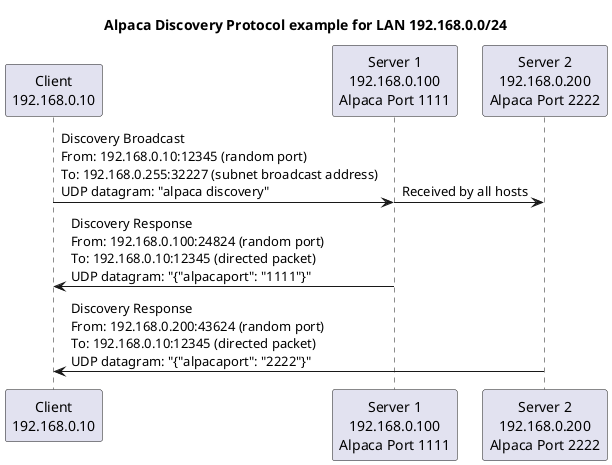 @startuml
!pragma teoz true
title Alpaca Discovery Protocol example for LAN 192.168.0.0/24
participant "Client\n192.168.0.10" as Client
participant "Server 1\n192.168.0.100\nAlpaca Port 1111" as Server1
participant "Server 2\n192.168.0.200\nAlpaca Port 2222" as Server2

Client -> Server1 : Discovery Broadcast\nFrom: 192.168.0.10:12345 (random port)\nTo: 192.168.0.255:32227 (subnet broadcast address)\nUDP datagram: "alpaca discovery"
& Server1 -> Server2 : Received by all hosts

Server1 -> Client : Discovery Response\nFrom: 192.168.0.100:24824 (random port)\nTo: 192.168.0.10:12345 (directed packet)\nUDP datagram: "{"alpacaport": "1111"}"
Server2 -> Client : Discovery Response\nFrom: 192.168.0.200:43624 (random port)\nTo: 192.168.0.10:12345 (directed packet)\nUDP datagram: "{"alpacaport": "2222"}"
@enduml

